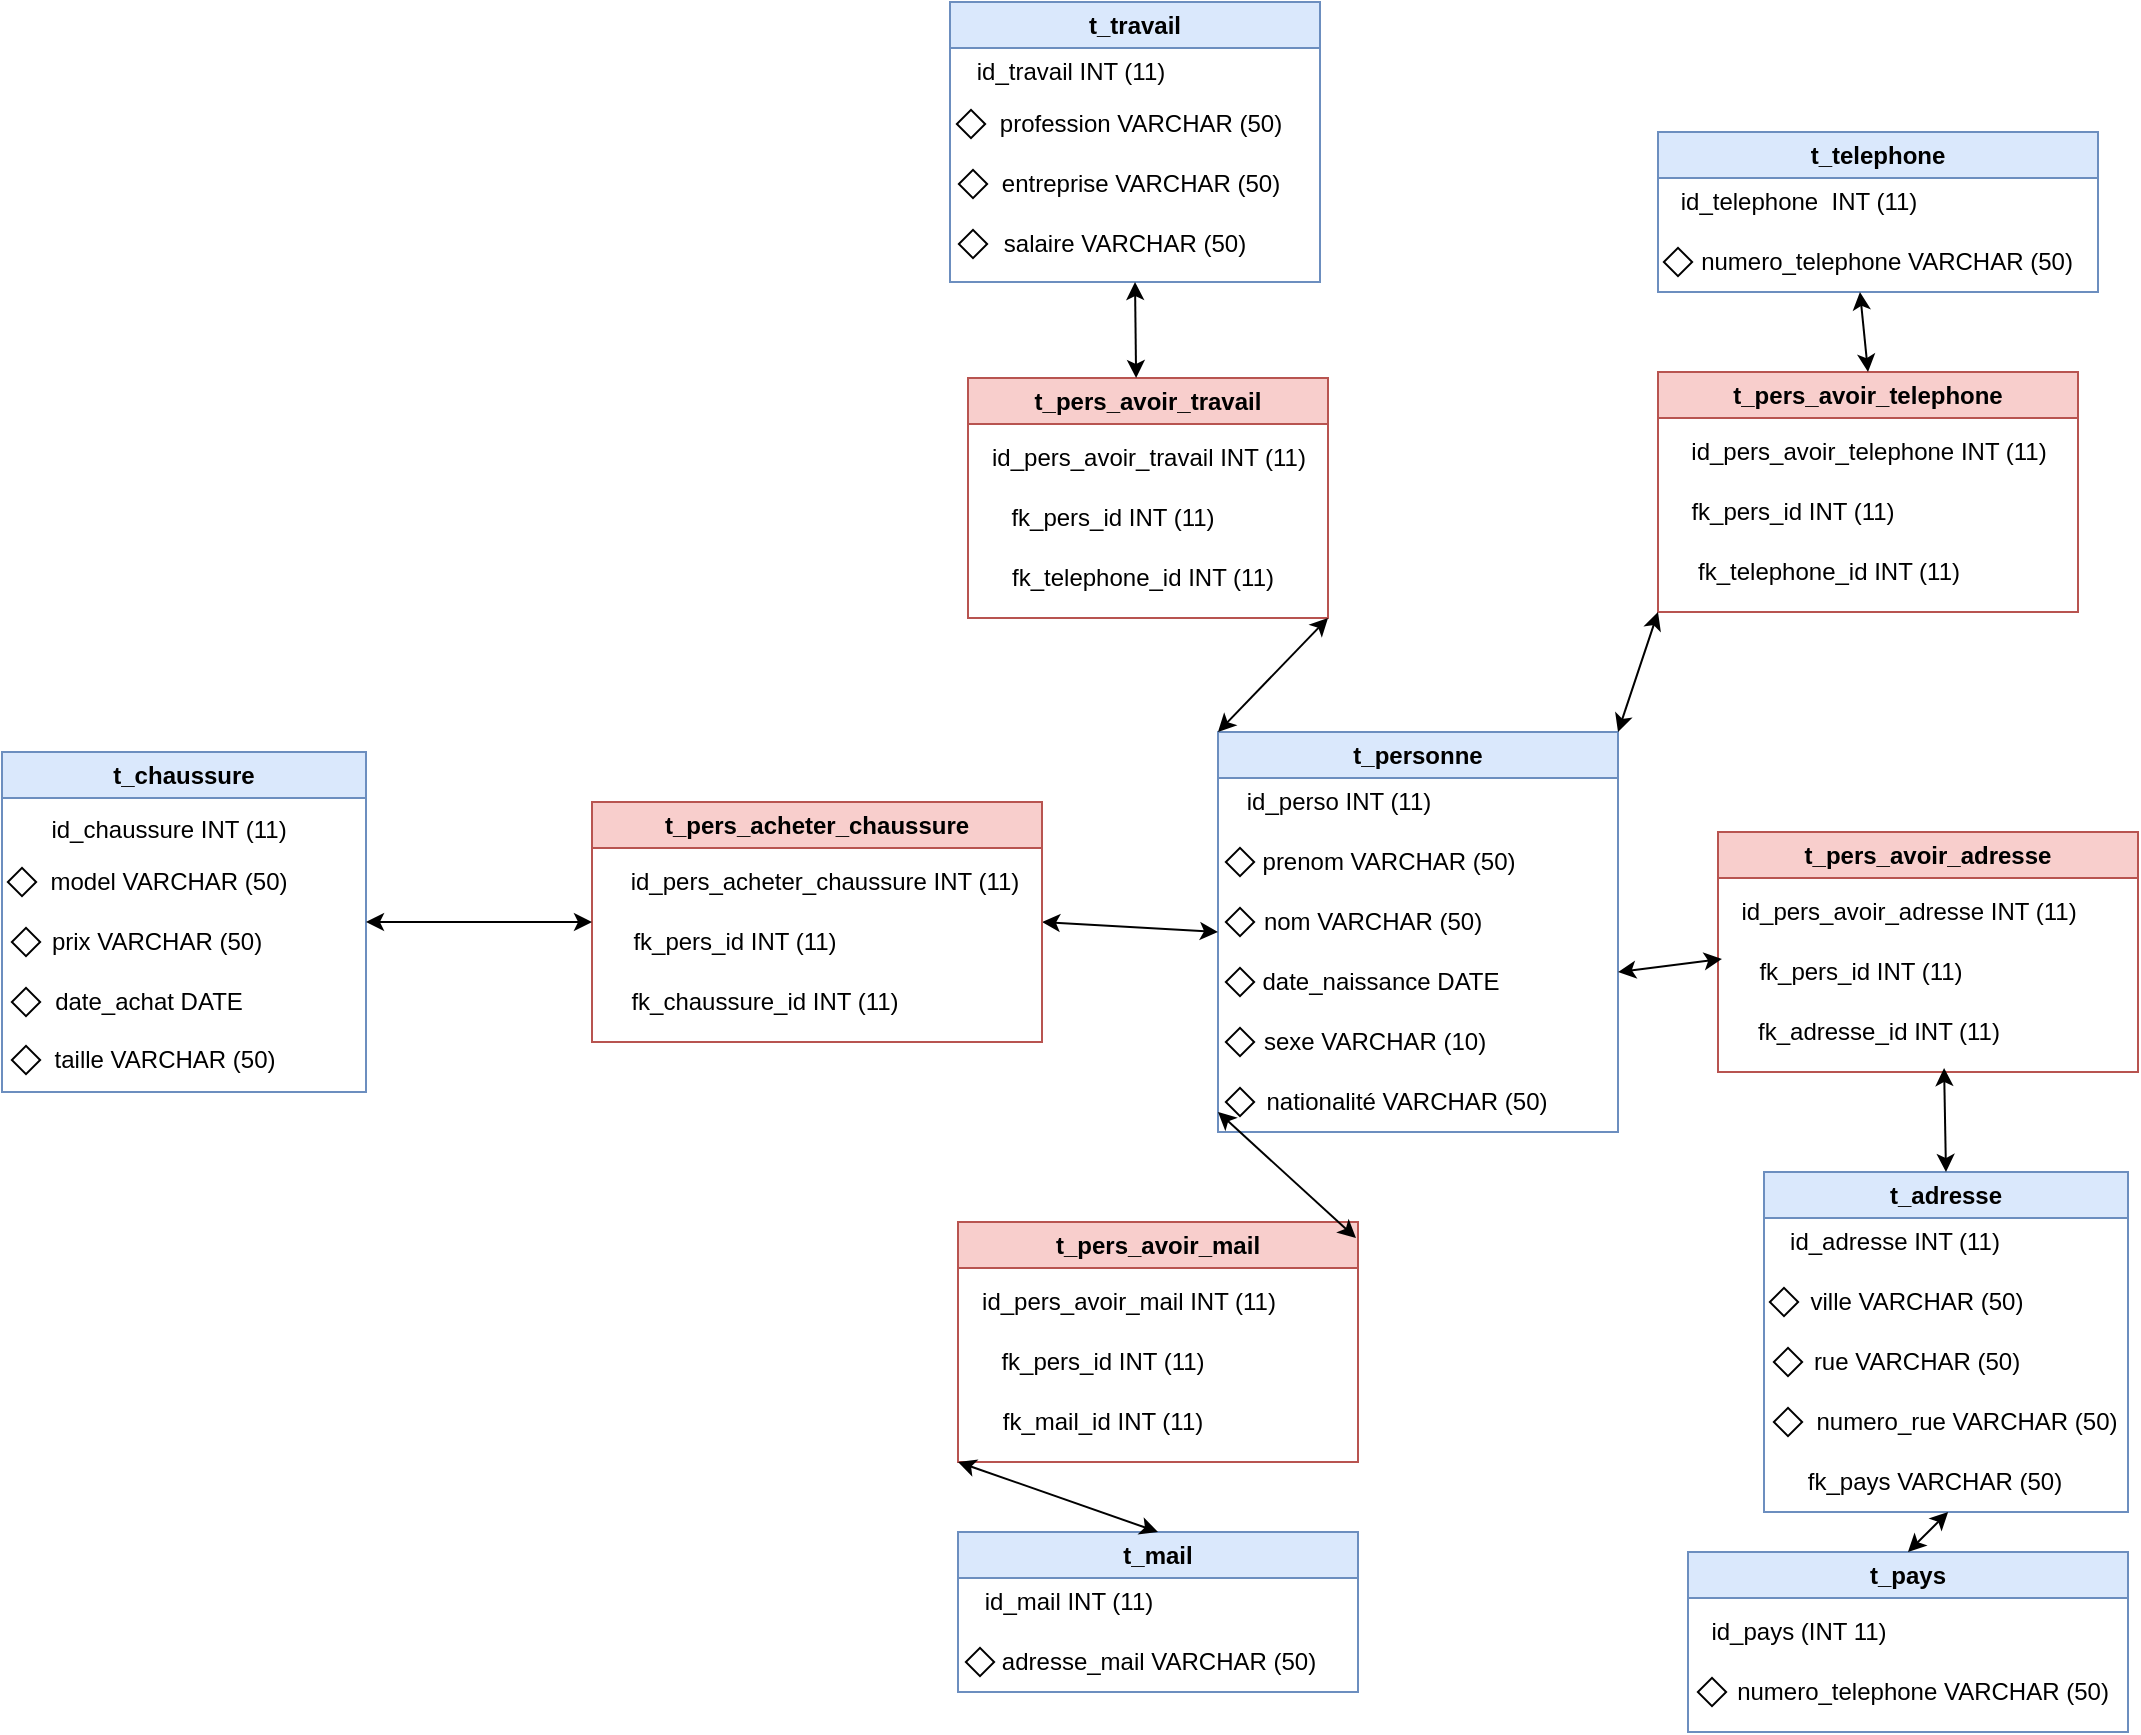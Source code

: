 <mxfile version="21.1.2" type="device">
  <diagram id="9Yyk9Tgi1UEduUFLjc2k" name="Page-1">
    <mxGraphModel dx="2858" dy="1580" grid="0" gridSize="10" guides="1" tooltips="1" connect="1" arrows="1" fold="1" page="0" pageScale="1" pageWidth="827" pageHeight="1169" math="0" shadow="0">
      <root>
        <mxCell id="0" />
        <mxCell id="1" parent="0" />
        <mxCell id="k4K9dI-eHadiNOxdO-ry-1" value="t_personne" style="swimlane;whiteSpace=wrap;html=1;fillColor=#dae8fc;strokeColor=#6c8ebf;" parent="1" vertex="1">
          <mxGeometry x="50" y="320" width="200" height="200" as="geometry" />
        </mxCell>
        <mxCell id="k4K9dI-eHadiNOxdO-ry-2" value="id_perso INT (11)" style="text;html=1;align=center;verticalAlign=middle;resizable=0;points=[];autosize=1;strokeColor=none;fillColor=none;" parent="k4K9dI-eHadiNOxdO-ry-1" vertex="1">
          <mxGeometry y="20" width="120" height="30" as="geometry" />
        </mxCell>
        <mxCell id="k4K9dI-eHadiNOxdO-ry-10" value="sexe VARCHAR (10)" style="text;html=1;align=center;verticalAlign=middle;resizable=0;points=[];autosize=1;strokeColor=none;fillColor=none;" parent="k4K9dI-eHadiNOxdO-ry-1" vertex="1">
          <mxGeometry x="13" y="140" width="130" height="30" as="geometry" />
        </mxCell>
        <mxCell id="k4K9dI-eHadiNOxdO-ry-8" value="date_naissance DATE" style="text;html=1;align=center;verticalAlign=middle;resizable=0;points=[];autosize=1;strokeColor=none;fillColor=none;" parent="k4K9dI-eHadiNOxdO-ry-1" vertex="1">
          <mxGeometry x="11" y="110" width="140" height="30" as="geometry" />
        </mxCell>
        <mxCell id="k4K9dI-eHadiNOxdO-ry-9" value="nom VARCHAR (50)" style="text;html=1;align=center;verticalAlign=middle;resizable=0;points=[];autosize=1;strokeColor=none;fillColor=none;" parent="k4K9dI-eHadiNOxdO-ry-1" vertex="1">
          <mxGeometry x="12" y="80" width="130" height="30" as="geometry" />
        </mxCell>
        <mxCell id="k4K9dI-eHadiNOxdO-ry-7" value="prenom VARCHAR (50)" style="text;html=1;align=center;verticalAlign=middle;resizable=0;points=[];autosize=1;strokeColor=none;fillColor=none;" parent="k4K9dI-eHadiNOxdO-ry-1" vertex="1">
          <mxGeometry x="10" y="50" width="150" height="30" as="geometry" />
        </mxCell>
        <mxCell id="k4K9dI-eHadiNOxdO-ry-17" value="nationalité VARCHAR (50)" style="text;html=1;align=center;verticalAlign=middle;resizable=0;points=[];autosize=1;strokeColor=none;fillColor=none;" parent="k4K9dI-eHadiNOxdO-ry-1" vertex="1">
          <mxGeometry x="14" y="170" width="160" height="30" as="geometry" />
        </mxCell>
        <mxCell id="k4K9dI-eHadiNOxdO-ry-83" value="" style="shape=image;verticalLabelPosition=bottom;labelBackgroundColor=default;verticalAlign=top;aspect=fixed;imageAspect=0;image=https://icones.pro/wp-content/uploads/2022/01/symbole-de-cle-jaune.png;direction=south;" parent="k4K9dI-eHadiNOxdO-ry-1" vertex="1">
          <mxGeometry y="29" width="12" height="12" as="geometry" />
        </mxCell>
        <mxCell id="k4K9dI-eHadiNOxdO-ry-110" value="" style="rounded=0;whiteSpace=wrap;html=1;fillStyle=solid;rotation=-45;" parent="k4K9dI-eHadiNOxdO-ry-1" vertex="1">
          <mxGeometry x="6" y="60" width="10" height="10" as="geometry" />
        </mxCell>
        <mxCell id="k4K9dI-eHadiNOxdO-ry-112" value="" style="rounded=0;whiteSpace=wrap;html=1;fillStyle=solid;rotation=-45;" parent="k4K9dI-eHadiNOxdO-ry-1" vertex="1">
          <mxGeometry x="6" y="120" width="10" height="10" as="geometry" />
        </mxCell>
        <mxCell id="k4K9dI-eHadiNOxdO-ry-113" value="" style="rounded=0;whiteSpace=wrap;html=1;fillStyle=solid;rotation=-45;" parent="k4K9dI-eHadiNOxdO-ry-1" vertex="1">
          <mxGeometry x="6" y="150" width="10" height="10" as="geometry" />
        </mxCell>
        <mxCell id="k4K9dI-eHadiNOxdO-ry-114" value="" style="rounded=0;whiteSpace=wrap;html=1;fillStyle=solid;rotation=-45;" parent="k4K9dI-eHadiNOxdO-ry-1" vertex="1">
          <mxGeometry x="6" y="180" width="10" height="10" as="geometry" />
        </mxCell>
        <mxCell id="k4K9dI-eHadiNOxdO-ry-126" value="" style="rounded=0;whiteSpace=wrap;html=1;fillStyle=solid;rotation=-45;" parent="k4K9dI-eHadiNOxdO-ry-1" vertex="1">
          <mxGeometry x="6" y="90" width="10" height="10" as="geometry" />
        </mxCell>
        <mxCell id="k4K9dI-eHadiNOxdO-ry-21" value="t_adresse" style="swimlane;whiteSpace=wrap;html=1;fillColor=#dae8fc;strokeColor=#6c8ebf;" parent="1" vertex="1">
          <mxGeometry x="323" y="540" width="182" height="170" as="geometry" />
        </mxCell>
        <mxCell id="k4K9dI-eHadiNOxdO-ry-22" value="id_adresse INT (11)" style="text;html=1;align=center;verticalAlign=middle;resizable=0;points=[];autosize=1;strokeColor=none;fillColor=none;" parent="k4K9dI-eHadiNOxdO-ry-21" vertex="1">
          <mxGeometry y="20" width="130" height="30" as="geometry" />
        </mxCell>
        <mxCell id="k4K9dI-eHadiNOxdO-ry-23" value="fk_pays VARCHAR (50)" style="text;html=1;align=center;verticalAlign=middle;resizable=0;points=[];autosize=1;strokeColor=none;fillColor=none;" parent="k4K9dI-eHadiNOxdO-ry-21" vertex="1">
          <mxGeometry x="10" y="140" width="150" height="30" as="geometry" />
        </mxCell>
        <mxCell id="k4K9dI-eHadiNOxdO-ry-24" value="numero_rue VARCHAR (50)" style="text;html=1;align=center;verticalAlign=middle;resizable=0;points=[];autosize=1;strokeColor=none;fillColor=none;" parent="k4K9dI-eHadiNOxdO-ry-21" vertex="1">
          <mxGeometry x="16" y="110" width="170" height="30" as="geometry" />
        </mxCell>
        <mxCell id="k4K9dI-eHadiNOxdO-ry-25" value="rue VARCHAR (50)" style="text;html=1;align=center;verticalAlign=middle;resizable=0;points=[];autosize=1;strokeColor=none;fillColor=none;" parent="k4K9dI-eHadiNOxdO-ry-21" vertex="1">
          <mxGeometry x="11" y="80" width="130" height="30" as="geometry" />
        </mxCell>
        <mxCell id="k4K9dI-eHadiNOxdO-ry-26" value="ville VARCHAR (50)" style="text;html=1;align=center;verticalAlign=middle;resizable=0;points=[];autosize=1;strokeColor=none;fillColor=none;" parent="k4K9dI-eHadiNOxdO-ry-21" vertex="1">
          <mxGeometry x="11" y="50" width="130" height="30" as="geometry" />
        </mxCell>
        <mxCell id="k4K9dI-eHadiNOxdO-ry-79" value="" style="shape=image;verticalLabelPosition=bottom;labelBackgroundColor=default;verticalAlign=top;aspect=fixed;imageAspect=0;image=https://icones.pro/wp-content/uploads/2022/01/symbole-de-cle-jaune.png;direction=south;" parent="k4K9dI-eHadiNOxdO-ry-21" vertex="1">
          <mxGeometry y="29" width="12" height="12" as="geometry" />
        </mxCell>
        <mxCell id="k4K9dI-eHadiNOxdO-ry-88" value="" style="shape=image;verticalLabelPosition=bottom;labelBackgroundColor=default;verticalAlign=top;aspect=fixed;imageAspect=0;image=https://icones.pro/wp-content/uploads/2022/01/symbole-de-cle-verte.png;rotation=90;" parent="k4K9dI-eHadiNOxdO-ry-21" vertex="1">
          <mxGeometry y="146.5" width="17" height="17" as="geometry" />
        </mxCell>
        <mxCell id="k4K9dI-eHadiNOxdO-ry-115" value="" style="rounded=0;whiteSpace=wrap;html=1;fillStyle=solid;rotation=-45;" parent="k4K9dI-eHadiNOxdO-ry-21" vertex="1">
          <mxGeometry x="5" y="60" width="10" height="10" as="geometry" />
        </mxCell>
        <mxCell id="k4K9dI-eHadiNOxdO-ry-116" value="" style="rounded=0;whiteSpace=wrap;html=1;fillStyle=solid;rotation=-45;" parent="k4K9dI-eHadiNOxdO-ry-21" vertex="1">
          <mxGeometry x="7" y="90" width="10" height="10" as="geometry" />
        </mxCell>
        <mxCell id="k4K9dI-eHadiNOxdO-ry-117" value="" style="rounded=0;whiteSpace=wrap;html=1;fillStyle=solid;rotation=-45;" parent="k4K9dI-eHadiNOxdO-ry-21" vertex="1">
          <mxGeometry x="7" y="120" width="10" height="10" as="geometry" />
        </mxCell>
        <mxCell id="k4K9dI-eHadiNOxdO-ry-28" value="t_travail" style="swimlane;whiteSpace=wrap;html=1;fillColor=#dae8fc;strokeColor=#6c8ebf;" parent="1" vertex="1">
          <mxGeometry x="-84" y="-45" width="185" height="140" as="geometry" />
        </mxCell>
        <mxCell id="k4K9dI-eHadiNOxdO-ry-29" value="id_travail INT (11)" style="text;html=1;align=center;verticalAlign=middle;resizable=0;points=[];autosize=1;strokeColor=none;fillColor=none;" parent="k4K9dI-eHadiNOxdO-ry-28" vertex="1">
          <mxGeometry y="20" width="120" height="30" as="geometry" />
        </mxCell>
        <mxCell id="k4K9dI-eHadiNOxdO-ry-30" value="salaire VARCHAR (50)" style="text;html=1;align=center;verticalAlign=middle;resizable=0;points=[];autosize=1;strokeColor=none;fillColor=none;" parent="k4K9dI-eHadiNOxdO-ry-28" vertex="1">
          <mxGeometry x="16.5" y="106" width="140" height="30" as="geometry" />
        </mxCell>
        <mxCell id="k4K9dI-eHadiNOxdO-ry-32" value="entreprise VARCHAR (50)" style="text;html=1;align=center;verticalAlign=middle;resizable=0;points=[];autosize=1;strokeColor=none;fillColor=none;" parent="k4K9dI-eHadiNOxdO-ry-28" vertex="1">
          <mxGeometry x="14.5" y="76" width="160" height="30" as="geometry" />
        </mxCell>
        <mxCell id="k4K9dI-eHadiNOxdO-ry-33" value="profession VARCHAR (50)" style="text;html=1;align=center;verticalAlign=middle;resizable=0;points=[];autosize=1;" parent="k4K9dI-eHadiNOxdO-ry-28" vertex="1">
          <mxGeometry x="14.5" y="46" width="160" height="30" as="geometry" />
        </mxCell>
        <mxCell id="k4K9dI-eHadiNOxdO-ry-84" value="" style="shape=image;verticalLabelPosition=bottom;labelBackgroundColor=default;verticalAlign=top;aspect=fixed;imageAspect=0;image=https://icones.pro/wp-content/uploads/2022/01/symbole-de-cle-jaune.png;direction=south;" parent="k4K9dI-eHadiNOxdO-ry-28" vertex="1">
          <mxGeometry y="29" width="12" height="12" as="geometry" />
        </mxCell>
        <mxCell id="k4K9dI-eHadiNOxdO-ry-118" value="" style="rounded=0;whiteSpace=wrap;html=1;fillStyle=solid;rotation=-45;" parent="k4K9dI-eHadiNOxdO-ry-28" vertex="1">
          <mxGeometry x="5.5" y="56" width="10" height="10" as="geometry" />
        </mxCell>
        <mxCell id="k4K9dI-eHadiNOxdO-ry-119" value="" style="rounded=0;whiteSpace=wrap;html=1;fillStyle=solid;rotation=-45;" parent="k4K9dI-eHadiNOxdO-ry-28" vertex="1">
          <mxGeometry x="6.5" y="86" width="10" height="10" as="geometry" />
        </mxCell>
        <mxCell id="k4K9dI-eHadiNOxdO-ry-120" value="" style="rounded=0;whiteSpace=wrap;html=1;fillStyle=solid;rotation=-45;" parent="k4K9dI-eHadiNOxdO-ry-28" vertex="1">
          <mxGeometry x="6.5" y="116" width="10" height="10" as="geometry" />
        </mxCell>
        <mxCell id="k4K9dI-eHadiNOxdO-ry-35" value="t_pays" style="swimlane;whiteSpace=wrap;html=1;fillColor=#dae8fc;strokeColor=#6c8ebf;" parent="1" vertex="1">
          <mxGeometry x="285" y="730" width="220" height="90" as="geometry" />
        </mxCell>
        <mxCell id="k4K9dI-eHadiNOxdO-ry-36" value="id_pays (INT 11)" style="text;html=1;align=center;verticalAlign=middle;resizable=0;points=[];autosize=1;strokeColor=none;fillColor=none;" parent="k4K9dI-eHadiNOxdO-ry-35" vertex="1">
          <mxGeometry y="25" width="110" height="30" as="geometry" />
        </mxCell>
        <mxCell id="k4K9dI-eHadiNOxdO-ry-40" value="numero_telephone VARCHAR (50)" style="text;html=1;align=center;verticalAlign=middle;resizable=0;points=[];autosize=1;strokeColor=none;fillColor=none;" parent="k4K9dI-eHadiNOxdO-ry-35" vertex="1">
          <mxGeometry x="12" y="55" width="210" height="30" as="geometry" />
        </mxCell>
        <mxCell id="k4K9dI-eHadiNOxdO-ry-82" value="" style="shape=image;verticalLabelPosition=bottom;labelBackgroundColor=default;verticalAlign=top;aspect=fixed;imageAspect=0;image=https://icones.pro/wp-content/uploads/2022/01/symbole-de-cle-jaune.png;direction=south;" parent="k4K9dI-eHadiNOxdO-ry-35" vertex="1">
          <mxGeometry y="34" width="12" height="12" as="geometry" />
        </mxCell>
        <mxCell id="k4K9dI-eHadiNOxdO-ry-100" value="" style="rounded=0;whiteSpace=wrap;html=1;fillStyle=solid;rotation=-45;" parent="k4K9dI-eHadiNOxdO-ry-35" vertex="1">
          <mxGeometry x="7" y="65" width="10" height="10" as="geometry" />
        </mxCell>
        <mxCell id="k4K9dI-eHadiNOxdO-ry-42" value="t_telephone" style="swimlane;whiteSpace=wrap;html=1;fillColor=#dae8fc;strokeColor=#6c8ebf;" parent="1" vertex="1">
          <mxGeometry x="270" y="20" width="220" height="80" as="geometry" />
        </mxCell>
        <mxCell id="k4K9dI-eHadiNOxdO-ry-43" value="id_telephone&amp;nbsp; INT (11)" style="text;html=1;align=center;verticalAlign=middle;resizable=0;points=[];autosize=1;strokeColor=none;fillColor=none;" parent="k4K9dI-eHadiNOxdO-ry-42" vertex="1">
          <mxGeometry y="20" width="140" height="30" as="geometry" />
        </mxCell>
        <mxCell id="k4K9dI-eHadiNOxdO-ry-47" value="numero_telephone VARCHAR (50)" style="text;html=1;align=center;verticalAlign=middle;resizable=0;points=[];autosize=1;strokeColor=none;fillColor=none;" parent="k4K9dI-eHadiNOxdO-ry-42" vertex="1">
          <mxGeometry x="9" y="50" width="210" height="30" as="geometry" />
        </mxCell>
        <mxCell id="k4K9dI-eHadiNOxdO-ry-81" value="" style="shape=image;verticalLabelPosition=bottom;labelBackgroundColor=default;verticalAlign=top;aspect=fixed;imageAspect=0;image=https://icones.pro/wp-content/uploads/2022/01/symbole-de-cle-jaune.png;direction=south;" parent="k4K9dI-eHadiNOxdO-ry-42" vertex="1">
          <mxGeometry y="29" width="12" height="12" as="geometry" />
        </mxCell>
        <mxCell id="k4K9dI-eHadiNOxdO-ry-99" value="" style="rounded=0;whiteSpace=wrap;html=1;fillStyle=solid;rotation=-45;" parent="k4K9dI-eHadiNOxdO-ry-42" vertex="1">
          <mxGeometry x="5" y="60" width="10" height="10" as="geometry" />
        </mxCell>
        <mxCell id="k4K9dI-eHadiNOxdO-ry-49" value="t_mail" style="swimlane;whiteSpace=wrap;html=1;fillColor=#dae8fc;strokeColor=#6c8ebf;" parent="1" vertex="1">
          <mxGeometry x="-80" y="720" width="200" height="80" as="geometry" />
        </mxCell>
        <mxCell id="k4K9dI-eHadiNOxdO-ry-50" value="id_mail INT (11)" style="text;html=1;align=center;verticalAlign=middle;resizable=0;points=[];autosize=1;strokeColor=none;fillColor=none;" parent="k4K9dI-eHadiNOxdO-ry-49" vertex="1">
          <mxGeometry y="20" width="110" height="30" as="geometry" />
        </mxCell>
        <mxCell id="k4K9dI-eHadiNOxdO-ry-54" value="adresse_mail VARCHAR (50)" style="text;html=1;align=center;verticalAlign=middle;resizable=0;points=[];autosize=1;strokeColor=none;fillColor=none;" parent="k4K9dI-eHadiNOxdO-ry-49" vertex="1">
          <mxGeometry x="10" y="50" width="180" height="30" as="geometry" />
        </mxCell>
        <mxCell id="k4K9dI-eHadiNOxdO-ry-80" value="" style="shape=image;verticalLabelPosition=bottom;labelBackgroundColor=default;verticalAlign=top;aspect=fixed;imageAspect=0;image=https://icones.pro/wp-content/uploads/2022/01/symbole-de-cle-jaune.png;direction=south;" parent="k4K9dI-eHadiNOxdO-ry-49" vertex="1">
          <mxGeometry y="29" width="12" height="12" as="geometry" />
        </mxCell>
        <mxCell id="k4K9dI-eHadiNOxdO-ry-108" value="" style="rounded=0;whiteSpace=wrap;html=1;fillStyle=solid;rotation=-45;" parent="k4K9dI-eHadiNOxdO-ry-49" vertex="1">
          <mxGeometry x="6" y="60" width="10" height="10" as="geometry" />
        </mxCell>
        <mxCell id="k4K9dI-eHadiNOxdO-ry-56" value="t_pers_avoir_telephone" style="swimlane;whiteSpace=wrap;html=1;fillColor=#f8cecc;strokeColor=#b85450;" parent="1" vertex="1">
          <mxGeometry x="270" y="140" width="210" height="120" as="geometry" />
        </mxCell>
        <mxCell id="k4K9dI-eHadiNOxdO-ry-57" value="id_pers_avoir_telephone INT (11)" style="text;html=1;align=center;verticalAlign=middle;resizable=0;points=[];autosize=1;strokeColor=none;fillColor=none;" parent="k4K9dI-eHadiNOxdO-ry-56" vertex="1">
          <mxGeometry x="5" y="25" width="200" height="30" as="geometry" />
        </mxCell>
        <mxCell id="k4K9dI-eHadiNOxdO-ry-58" value="fk_pers_id INT (11)" style="text;html=1;align=center;verticalAlign=middle;resizable=0;points=[];autosize=1;strokeColor=none;fillColor=none;" parent="k4K9dI-eHadiNOxdO-ry-56" vertex="1">
          <mxGeometry x="2" y="55" width="130" height="30" as="geometry" />
        </mxCell>
        <mxCell id="k4K9dI-eHadiNOxdO-ry-63" value="fk_telephone_id INT (11)" style="text;html=1;align=center;verticalAlign=middle;resizable=0;points=[];autosize=1;strokeColor=none;fillColor=none;" parent="k4K9dI-eHadiNOxdO-ry-56" vertex="1">
          <mxGeometry x="10" y="85" width="150" height="30" as="geometry" />
        </mxCell>
        <mxCell id="k4K9dI-eHadiNOxdO-ry-85" value="" style="shape=image;verticalLabelPosition=bottom;labelBackgroundColor=default;verticalAlign=top;aspect=fixed;imageAspect=0;image=https://icones.pro/wp-content/uploads/2022/01/symbole-de-cle-jaune.png;direction=south;" parent="k4K9dI-eHadiNOxdO-ry-56" vertex="1">
          <mxGeometry y="34" width="12" height="12" as="geometry" />
        </mxCell>
        <mxCell id="k4K9dI-eHadiNOxdO-ry-124" value="" style="shape=image;verticalLabelPosition=bottom;labelBackgroundColor=default;verticalAlign=top;aspect=fixed;imageAspect=0;image=https://icones.pro/wp-content/uploads/2022/01/symbole-de-cle-verte.png;rotation=90;" parent="k4K9dI-eHadiNOxdO-ry-56" vertex="1">
          <mxGeometry x="2" y="61.5" width="17" height="17" as="geometry" />
        </mxCell>
        <mxCell id="k4K9dI-eHadiNOxdO-ry-125" value="" style="shape=image;verticalLabelPosition=bottom;labelBackgroundColor=default;verticalAlign=top;aspect=fixed;imageAspect=0;image=https://icones.pro/wp-content/uploads/2022/01/symbole-de-cle-verte.png;rotation=90;" parent="k4K9dI-eHadiNOxdO-ry-56" vertex="1">
          <mxGeometry x="2" y="91.5" width="17" height="17" as="geometry" />
        </mxCell>
        <mxCell id="k4K9dI-eHadiNOxdO-ry-64" value="t_pers_avoir_adresse" style="swimlane;whiteSpace=wrap;html=1;fillColor=#f8cecc;strokeColor=#b85450;" parent="1" vertex="1">
          <mxGeometry x="300" y="370" width="210" height="120" as="geometry" />
        </mxCell>
        <mxCell id="k4K9dI-eHadiNOxdO-ry-65" value="id_pers_avoir_adresse INT (11)" style="text;html=1;align=center;verticalAlign=middle;resizable=0;points=[];autosize=1;strokeColor=none;fillColor=none;" parent="k4K9dI-eHadiNOxdO-ry-64" vertex="1">
          <mxGeometry y="25" width="190" height="30" as="geometry" />
        </mxCell>
        <mxCell id="k4K9dI-eHadiNOxdO-ry-66" value="fk_pers_id INT (11)" style="text;html=1;align=center;verticalAlign=middle;resizable=0;points=[];autosize=1;strokeColor=none;fillColor=none;" parent="k4K9dI-eHadiNOxdO-ry-64" vertex="1">
          <mxGeometry x="6" y="55" width="130" height="30" as="geometry" />
        </mxCell>
        <mxCell id="k4K9dI-eHadiNOxdO-ry-67" value="fk_adresse_id INT (11)" style="text;html=1;align=center;verticalAlign=middle;resizable=0;points=[];autosize=1;strokeColor=none;fillColor=none;" parent="k4K9dI-eHadiNOxdO-ry-64" vertex="1">
          <mxGeometry x="10" y="85" width="140" height="30" as="geometry" />
        </mxCell>
        <mxCell id="k4K9dI-eHadiNOxdO-ry-86" value="" style="shape=image;verticalLabelPosition=bottom;labelBackgroundColor=default;verticalAlign=top;aspect=fixed;imageAspect=0;image=https://icones.pro/wp-content/uploads/2022/01/symbole-de-cle-jaune.png;direction=south;" parent="k4K9dI-eHadiNOxdO-ry-64" vertex="1">
          <mxGeometry y="34" width="12" height="12" as="geometry" />
        </mxCell>
        <mxCell id="k4K9dI-eHadiNOxdO-ry-95" value="" style="shape=image;verticalLabelPosition=bottom;labelBackgroundColor=default;verticalAlign=top;aspect=fixed;imageAspect=0;image=https://icones.pro/wp-content/uploads/2022/01/symbole-de-cle-verte.png;rotation=90;" parent="k4K9dI-eHadiNOxdO-ry-64" vertex="1">
          <mxGeometry x="2" y="93.5" width="13" height="13" as="geometry" />
        </mxCell>
        <mxCell id="k4K9dI-eHadiNOxdO-ry-96" value="" style="shape=image;verticalLabelPosition=bottom;labelBackgroundColor=default;verticalAlign=top;aspect=fixed;imageAspect=0;image=https://icones.pro/wp-content/uploads/2022/01/symbole-de-cle-verte.png;rotation=90;" parent="k4K9dI-eHadiNOxdO-ry-64" vertex="1">
          <mxGeometry x="2" y="63.5" width="13" height="13" as="geometry" />
        </mxCell>
        <mxCell id="k4K9dI-eHadiNOxdO-ry-68" value="t_pers_avoir_mail" style="swimlane;whiteSpace=wrap;html=1;fillColor=#f8cecc;strokeColor=#b85450;" parent="1" vertex="1">
          <mxGeometry x="-80" y="565" width="200" height="120" as="geometry" />
        </mxCell>
        <mxCell id="k4K9dI-eHadiNOxdO-ry-69" value="id_pers_avoir_mail INT (11)" style="text;html=1;align=center;verticalAlign=middle;resizable=0;points=[];autosize=1;strokeColor=none;fillColor=none;" parent="k4K9dI-eHadiNOxdO-ry-68" vertex="1">
          <mxGeometry y="25" width="170" height="30" as="geometry" />
        </mxCell>
        <mxCell id="k4K9dI-eHadiNOxdO-ry-70" value="fk_pers_id INT (11)" style="text;html=1;align=center;verticalAlign=middle;resizable=0;points=[];autosize=1;strokeColor=none;fillColor=none;" parent="k4K9dI-eHadiNOxdO-ry-68" vertex="1">
          <mxGeometry x="7" y="55" width="130" height="30" as="geometry" />
        </mxCell>
        <mxCell id="k4K9dI-eHadiNOxdO-ry-71" value="fk_mail_id INT (11)" style="text;html=1;align=center;verticalAlign=middle;resizable=0;points=[];autosize=1;strokeColor=none;fillColor=none;" parent="k4K9dI-eHadiNOxdO-ry-68" vertex="1">
          <mxGeometry x="12" y="85" width="120" height="30" as="geometry" />
        </mxCell>
        <mxCell id="k4K9dI-eHadiNOxdO-ry-87" value="" style="shape=image;verticalLabelPosition=bottom;labelBackgroundColor=default;verticalAlign=top;aspect=fixed;imageAspect=0;image=https://icones.pro/wp-content/uploads/2022/01/symbole-de-cle-jaune.png;direction=south;" parent="k4K9dI-eHadiNOxdO-ry-68" vertex="1">
          <mxGeometry y="34" width="12" height="12" as="geometry" />
        </mxCell>
        <mxCell id="k4K9dI-eHadiNOxdO-ry-90" value="" style="shape=image;verticalLabelPosition=bottom;labelBackgroundColor=default;verticalAlign=top;aspect=fixed;imageAspect=0;image=https://icones.pro/wp-content/uploads/2022/01/symbole-de-cle-verte.png;rotation=90;" parent="k4K9dI-eHadiNOxdO-ry-68" vertex="1">
          <mxGeometry y="61.5" width="17" height="17" as="geometry" />
        </mxCell>
        <mxCell id="k4K9dI-eHadiNOxdO-ry-91" value="" style="shape=image;verticalLabelPosition=bottom;labelBackgroundColor=default;verticalAlign=top;aspect=fixed;imageAspect=0;image=https://icones.pro/wp-content/uploads/2022/01/symbole-de-cle-verte.png;rotation=90;" parent="k4K9dI-eHadiNOxdO-ry-68" vertex="1">
          <mxGeometry y="91.5" width="17" height="17" as="geometry" />
        </mxCell>
        <mxCell id="k4K9dI-eHadiNOxdO-ry-72" value="t_pers_avoir_travail" style="swimlane;whiteSpace=wrap;html=1;fillColor=#f8cecc;strokeColor=#b85450;" parent="1" vertex="1">
          <mxGeometry x="-75" y="143" width="180" height="120" as="geometry" />
        </mxCell>
        <mxCell id="k4K9dI-eHadiNOxdO-ry-73" value="id_pers_avoir_travail INT (11)" style="text;html=1;align=center;verticalAlign=middle;resizable=0;points=[];autosize=1;strokeColor=none;fillColor=none;" parent="k4K9dI-eHadiNOxdO-ry-72" vertex="1">
          <mxGeometry y="25" width="180" height="30" as="geometry" />
        </mxCell>
        <mxCell id="k4K9dI-eHadiNOxdO-ry-74" value="fk_pers_id INT (11)" style="text;html=1;align=center;verticalAlign=middle;resizable=0;points=[];autosize=1;strokeColor=none;fillColor=none;" parent="k4K9dI-eHadiNOxdO-ry-72" vertex="1">
          <mxGeometry x="7" y="55" width="130" height="30" as="geometry" />
        </mxCell>
        <mxCell id="k4K9dI-eHadiNOxdO-ry-75" value="fk_telephone_id INT (11)" style="text;html=1;align=center;verticalAlign=middle;resizable=0;points=[];autosize=1;strokeColor=none;fillColor=none;" parent="k4K9dI-eHadiNOxdO-ry-72" vertex="1">
          <mxGeometry x="12" y="85" width="150" height="30" as="geometry" />
        </mxCell>
        <mxCell id="k4K9dI-eHadiNOxdO-ry-78" value="" style="shape=image;verticalLabelPosition=bottom;labelBackgroundColor=default;verticalAlign=top;aspect=fixed;imageAspect=0;image=https://icones.pro/wp-content/uploads/2022/01/symbole-de-cle-jaune.png;direction=south;" parent="k4K9dI-eHadiNOxdO-ry-72" vertex="1">
          <mxGeometry y="34" width="12" height="12" as="geometry" />
        </mxCell>
        <mxCell id="k4K9dI-eHadiNOxdO-ry-92" value="" style="shape=image;verticalLabelPosition=bottom;labelBackgroundColor=default;verticalAlign=top;aspect=fixed;imageAspect=0;image=https://icones.pro/wp-content/uploads/2022/01/symbole-de-cle-verte.png;rotation=90;" parent="k4K9dI-eHadiNOxdO-ry-72" vertex="1">
          <mxGeometry y="61.5" width="17" height="17" as="geometry" />
        </mxCell>
        <mxCell id="k4K9dI-eHadiNOxdO-ry-93" value="" style="shape=image;verticalLabelPosition=bottom;labelBackgroundColor=default;verticalAlign=top;aspect=fixed;imageAspect=0;image=https://icones.pro/wp-content/uploads/2022/01/symbole-de-cle-verte.png;rotation=90;" parent="k4K9dI-eHadiNOxdO-ry-72" vertex="1">
          <mxGeometry y="91.5" width="17" height="17" as="geometry" />
        </mxCell>
        <mxCell id="sEnBnQNs2sItiJTFS5ng-1" value="" style="endArrow=classic;startArrow=classic;html=1;rounded=0;exitX=1;exitY=1;exitDx=0;exitDy=0;entryX=0;entryY=0;entryDx=0;entryDy=0;" parent="1" source="k4K9dI-eHadiNOxdO-ry-72" target="k4K9dI-eHadiNOxdO-ry-1" edge="1">
          <mxGeometry width="50" height="50" relative="1" as="geometry">
            <mxPoint x="180" y="650" as="sourcePoint" />
            <mxPoint x="230" y="600" as="targetPoint" />
          </mxGeometry>
        </mxCell>
        <mxCell id="sEnBnQNs2sItiJTFS5ng-3" value="" style="endArrow=classic;startArrow=classic;html=1;rounded=0;exitX=0.995;exitY=0.067;exitDx=0;exitDy=0;exitPerimeter=0;" parent="1" source="k4K9dI-eHadiNOxdO-ry-68" edge="1">
          <mxGeometry width="50" height="50" relative="1" as="geometry">
            <mxPoint x="30" y="660" as="sourcePoint" />
            <mxPoint x="50" y="510" as="targetPoint" />
          </mxGeometry>
        </mxCell>
        <mxCell id="sEnBnQNs2sItiJTFS5ng-4" value="" style="endArrow=classic;startArrow=classic;html=1;rounded=0;exitX=0;exitY=1;exitDx=0;exitDy=0;" parent="1" source="k4K9dI-eHadiNOxdO-ry-96" edge="1">
          <mxGeometry width="50" height="50" relative="1" as="geometry">
            <mxPoint x="300" y="450" as="sourcePoint" />
            <mxPoint x="250" y="440" as="targetPoint" />
          </mxGeometry>
        </mxCell>
        <mxCell id="sEnBnQNs2sItiJTFS5ng-5" value="" style="endArrow=classic;startArrow=classic;html=1;rounded=0;exitX=0.5;exitY=0;exitDx=0;exitDy=0;entryX=0.547;entryY=1;entryDx=0;entryDy=0;entryPerimeter=0;" parent="1" source="k4K9dI-eHadiNOxdO-ry-35" target="k4K9dI-eHadiNOxdO-ry-23" edge="1">
          <mxGeometry width="50" height="50" relative="1" as="geometry">
            <mxPoint x="180" y="650" as="sourcePoint" />
            <mxPoint x="230" y="600" as="targetPoint" />
          </mxGeometry>
        </mxCell>
        <mxCell id="sEnBnQNs2sItiJTFS5ng-6" value="" style="endArrow=classic;startArrow=classic;html=1;rounded=0;exitX=0.736;exitY=1.1;exitDx=0;exitDy=0;entryX=0.5;entryY=0;entryDx=0;entryDy=0;exitPerimeter=0;" parent="1" source="k4K9dI-eHadiNOxdO-ry-67" target="k4K9dI-eHadiNOxdO-ry-21" edge="1">
          <mxGeometry width="50" height="50" relative="1" as="geometry">
            <mxPoint x="180" y="650" as="sourcePoint" />
            <mxPoint x="610" y="580" as="targetPoint" />
          </mxGeometry>
        </mxCell>
        <mxCell id="sEnBnQNs2sItiJTFS5ng-7" value="" style="endArrow=classic;startArrow=classic;html=1;rounded=0;exitX=0.5;exitY=0;exitDx=0;exitDy=0;entryX=0;entryY=1;entryDx=0;entryDy=0;" parent="1" source="k4K9dI-eHadiNOxdO-ry-49" edge="1" target="k4K9dI-eHadiNOxdO-ry-68">
          <mxGeometry width="50" height="50" relative="1" as="geometry">
            <mxPoint x="-20" y="820" as="sourcePoint" />
            <mxPoint x="-100" y="650" as="targetPoint" />
          </mxGeometry>
        </mxCell>
        <mxCell id="sEnBnQNs2sItiJTFS5ng-16" value="" style="endArrow=classic;startArrow=classic;html=1;rounded=0;entryX=0;entryY=1;entryDx=0;entryDy=0;" parent="1" target="k4K9dI-eHadiNOxdO-ry-56" edge="1">
          <mxGeometry width="50" height="50" relative="1" as="geometry">
            <mxPoint x="250" y="320" as="sourcePoint" />
            <mxPoint x="300" y="270" as="targetPoint" />
          </mxGeometry>
        </mxCell>
        <mxCell id="sEnBnQNs2sItiJTFS5ng-17" value="" style="endArrow=classic;startArrow=classic;html=1;rounded=0;exitX=0.438;exitY=1;exitDx=0;exitDy=0;exitPerimeter=0;entryX=0.5;entryY=0;entryDx=0;entryDy=0;" parent="1" source="k4K9dI-eHadiNOxdO-ry-47" target="k4K9dI-eHadiNOxdO-ry-56" edge="1">
          <mxGeometry width="50" height="50" relative="1" as="geometry">
            <mxPoint x="180" y="380" as="sourcePoint" />
            <mxPoint x="230" y="330" as="targetPoint" />
          </mxGeometry>
        </mxCell>
        <mxCell id="sEnBnQNs2sItiJTFS5ng-18" value="" style="endArrow=classic;startArrow=classic;html=1;rounded=0;exitX=0.467;exitY=0;exitDx=0;exitDy=0;entryX=0.5;entryY=1;entryDx=0;entryDy=0;exitPerimeter=0;" parent="1" source="k4K9dI-eHadiNOxdO-ry-72" target="k4K9dI-eHadiNOxdO-ry-28" edge="1">
          <mxGeometry width="50" height="50" relative="1" as="geometry">
            <mxPoint x="180" y="380" as="sourcePoint" />
            <mxPoint x="230" y="330" as="targetPoint" />
          </mxGeometry>
        </mxCell>
        <mxCell id="tqIq-mn49HWrMznE6Tpk-1" value="" style="endArrow=classic;startArrow=classic;html=1;rounded=0;exitX=0;exitY=0.5;exitDx=0;exitDy=0;entryX=1;entryY=0.5;entryDx=0;entryDy=0;" edge="1" parent="1" source="k4K9dI-eHadiNOxdO-ry-1" target="tqIq-mn49HWrMznE6Tpk-2">
          <mxGeometry width="50" height="50" relative="1" as="geometry">
            <mxPoint x="115" y="273" as="sourcePoint" />
            <mxPoint x="-164" y="384" as="targetPoint" />
          </mxGeometry>
        </mxCell>
        <mxCell id="tqIq-mn49HWrMznE6Tpk-2" value="t_pers_acheter_chaussure" style="swimlane;whiteSpace=wrap;html=1;fillColor=#f8cecc;strokeColor=#b85450;" vertex="1" parent="1">
          <mxGeometry x="-263" y="355" width="225" height="120" as="geometry" />
        </mxCell>
        <mxCell id="tqIq-mn49HWrMznE6Tpk-3" value="id_pers_acheter_chaussure INT (11)" style="text;html=1;align=center;verticalAlign=middle;resizable=0;points=[];autosize=1;strokeColor=none;fillColor=none;" vertex="1" parent="tqIq-mn49HWrMznE6Tpk-2">
          <mxGeometry x="10" y="27" width="212" height="26" as="geometry" />
        </mxCell>
        <mxCell id="tqIq-mn49HWrMznE6Tpk-4" value="fk_pers_id INT (11)" style="text;html=1;align=center;verticalAlign=middle;resizable=0;points=[];autosize=1;strokeColor=none;fillColor=none;" vertex="1" parent="tqIq-mn49HWrMznE6Tpk-2">
          <mxGeometry x="6" y="55" width="130" height="30" as="geometry" />
        </mxCell>
        <mxCell id="tqIq-mn49HWrMznE6Tpk-5" value="fk_chaussure_id INT (11)" style="text;html=1;align=center;verticalAlign=middle;resizable=0;points=[];autosize=1;strokeColor=none;fillColor=none;" vertex="1" parent="tqIq-mn49HWrMznE6Tpk-2">
          <mxGeometry x="10" y="87" width="152" height="26" as="geometry" />
        </mxCell>
        <mxCell id="tqIq-mn49HWrMznE6Tpk-6" value="" style="shape=image;verticalLabelPosition=bottom;labelBackgroundColor=default;verticalAlign=top;aspect=fixed;imageAspect=0;image=https://icones.pro/wp-content/uploads/2022/01/symbole-de-cle-jaune.png;direction=south;" vertex="1" parent="tqIq-mn49HWrMznE6Tpk-2">
          <mxGeometry x="2.5" y="34" width="12" height="12" as="geometry" />
        </mxCell>
        <mxCell id="tqIq-mn49HWrMznE6Tpk-7" value="" style="shape=image;verticalLabelPosition=bottom;labelBackgroundColor=default;verticalAlign=top;aspect=fixed;imageAspect=0;image=https://icones.pro/wp-content/uploads/2022/01/symbole-de-cle-verte.png;rotation=90;" vertex="1" parent="tqIq-mn49HWrMznE6Tpk-2">
          <mxGeometry x="2" y="93.5" width="13" height="13" as="geometry" />
        </mxCell>
        <mxCell id="tqIq-mn49HWrMznE6Tpk-8" value="" style="shape=image;verticalLabelPosition=bottom;labelBackgroundColor=default;verticalAlign=top;aspect=fixed;imageAspect=0;image=https://icones.pro/wp-content/uploads/2022/01/symbole-de-cle-verte.png;rotation=90;" vertex="1" parent="tqIq-mn49HWrMznE6Tpk-2">
          <mxGeometry x="2" y="63.5" width="13" height="13" as="geometry" />
        </mxCell>
        <mxCell id="tqIq-mn49HWrMznE6Tpk-9" value="t_chaussure" style="swimlane;whiteSpace=wrap;html=1;fillColor=#dae8fc;strokeColor=#6c8ebf;" vertex="1" parent="1">
          <mxGeometry x="-558" y="330" width="182" height="170" as="geometry" />
        </mxCell>
        <mxCell id="tqIq-mn49HWrMznE6Tpk-10" value="id_chaussure&amp;nbsp;INT (11)" style="text;html=1;align=center;verticalAlign=middle;resizable=0;points=[];autosize=1;strokeColor=none;fillColor=none;" vertex="1" parent="tqIq-mn49HWrMznE6Tpk-9">
          <mxGeometry x="15" y="26" width="136" height="26" as="geometry" />
        </mxCell>
        <mxCell id="tqIq-mn49HWrMznE6Tpk-12" value="date_achat DATE" style="text;html=1;align=center;verticalAlign=middle;resizable=0;points=[];autosize=1;strokeColor=none;fillColor=none;" vertex="1" parent="tqIq-mn49HWrMznE6Tpk-9">
          <mxGeometry x="17" y="112" width="112" height="26" as="geometry" />
        </mxCell>
        <mxCell id="tqIq-mn49HWrMznE6Tpk-13" value="prix VARCHAR (50)" style="text;html=1;align=center;verticalAlign=middle;resizable=0;points=[];autosize=1;strokeColor=none;fillColor=none;" vertex="1" parent="tqIq-mn49HWrMznE6Tpk-9">
          <mxGeometry x="15" y="82" width="123" height="26" as="geometry" />
        </mxCell>
        <mxCell id="tqIq-mn49HWrMznE6Tpk-14" value="model VARCHAR (50)" style="text;html=1;align=center;verticalAlign=middle;resizable=0;points=[];autosize=1;strokeColor=none;fillColor=none;" vertex="1" parent="tqIq-mn49HWrMznE6Tpk-9">
          <mxGeometry x="15" y="52" width="136" height="26" as="geometry" />
        </mxCell>
        <mxCell id="tqIq-mn49HWrMznE6Tpk-15" value="" style="shape=image;verticalLabelPosition=bottom;labelBackgroundColor=default;verticalAlign=top;aspect=fixed;imageAspect=0;image=https://icones.pro/wp-content/uploads/2022/01/symbole-de-cle-jaune.png;direction=south;" vertex="1" parent="tqIq-mn49HWrMznE6Tpk-9">
          <mxGeometry x="3" y="35" width="12" height="12" as="geometry" />
        </mxCell>
        <mxCell id="tqIq-mn49HWrMznE6Tpk-17" value="" style="rounded=0;whiteSpace=wrap;html=1;fillStyle=solid;rotation=-45;" vertex="1" parent="tqIq-mn49HWrMznE6Tpk-9">
          <mxGeometry x="5" y="60" width="10" height="10" as="geometry" />
        </mxCell>
        <mxCell id="tqIq-mn49HWrMznE6Tpk-18" value="" style="rounded=0;whiteSpace=wrap;html=1;fillStyle=solid;rotation=-45;" vertex="1" parent="tqIq-mn49HWrMznE6Tpk-9">
          <mxGeometry x="7" y="90" width="10" height="10" as="geometry" />
        </mxCell>
        <mxCell id="tqIq-mn49HWrMznE6Tpk-19" value="" style="rounded=0;whiteSpace=wrap;html=1;fillStyle=solid;rotation=-45;" vertex="1" parent="tqIq-mn49HWrMznE6Tpk-9">
          <mxGeometry x="7" y="120" width="10" height="10" as="geometry" />
        </mxCell>
        <mxCell id="tqIq-mn49HWrMznE6Tpk-21" value="" style="rounded=0;whiteSpace=wrap;html=1;fillStyle=solid;rotation=-45;" vertex="1" parent="tqIq-mn49HWrMznE6Tpk-9">
          <mxGeometry x="7" y="149" width="10" height="10" as="geometry" />
        </mxCell>
        <mxCell id="tqIq-mn49HWrMznE6Tpk-22" value="taille VARCHAR (50)" style="text;html=1;align=center;verticalAlign=middle;resizable=0;points=[];autosize=1;strokeColor=none;fillColor=none;" vertex="1" parent="tqIq-mn49HWrMznE6Tpk-9">
          <mxGeometry x="17" y="141" width="128" height="26" as="geometry" />
        </mxCell>
        <mxCell id="tqIq-mn49HWrMznE6Tpk-20" value="" style="endArrow=classic;startArrow=classic;html=1;rounded=0;exitX=1;exitY=0.5;exitDx=0;exitDy=0;entryX=0;entryY=0.5;entryDx=0;entryDy=0;" edge="1" parent="1" source="tqIq-mn49HWrMznE6Tpk-9" target="tqIq-mn49HWrMznE6Tpk-2">
          <mxGeometry width="50" height="50" relative="1" as="geometry">
            <mxPoint x="60" y="430" as="sourcePoint" />
            <mxPoint x="-43" y="425" as="targetPoint" />
          </mxGeometry>
        </mxCell>
      </root>
    </mxGraphModel>
  </diagram>
</mxfile>
